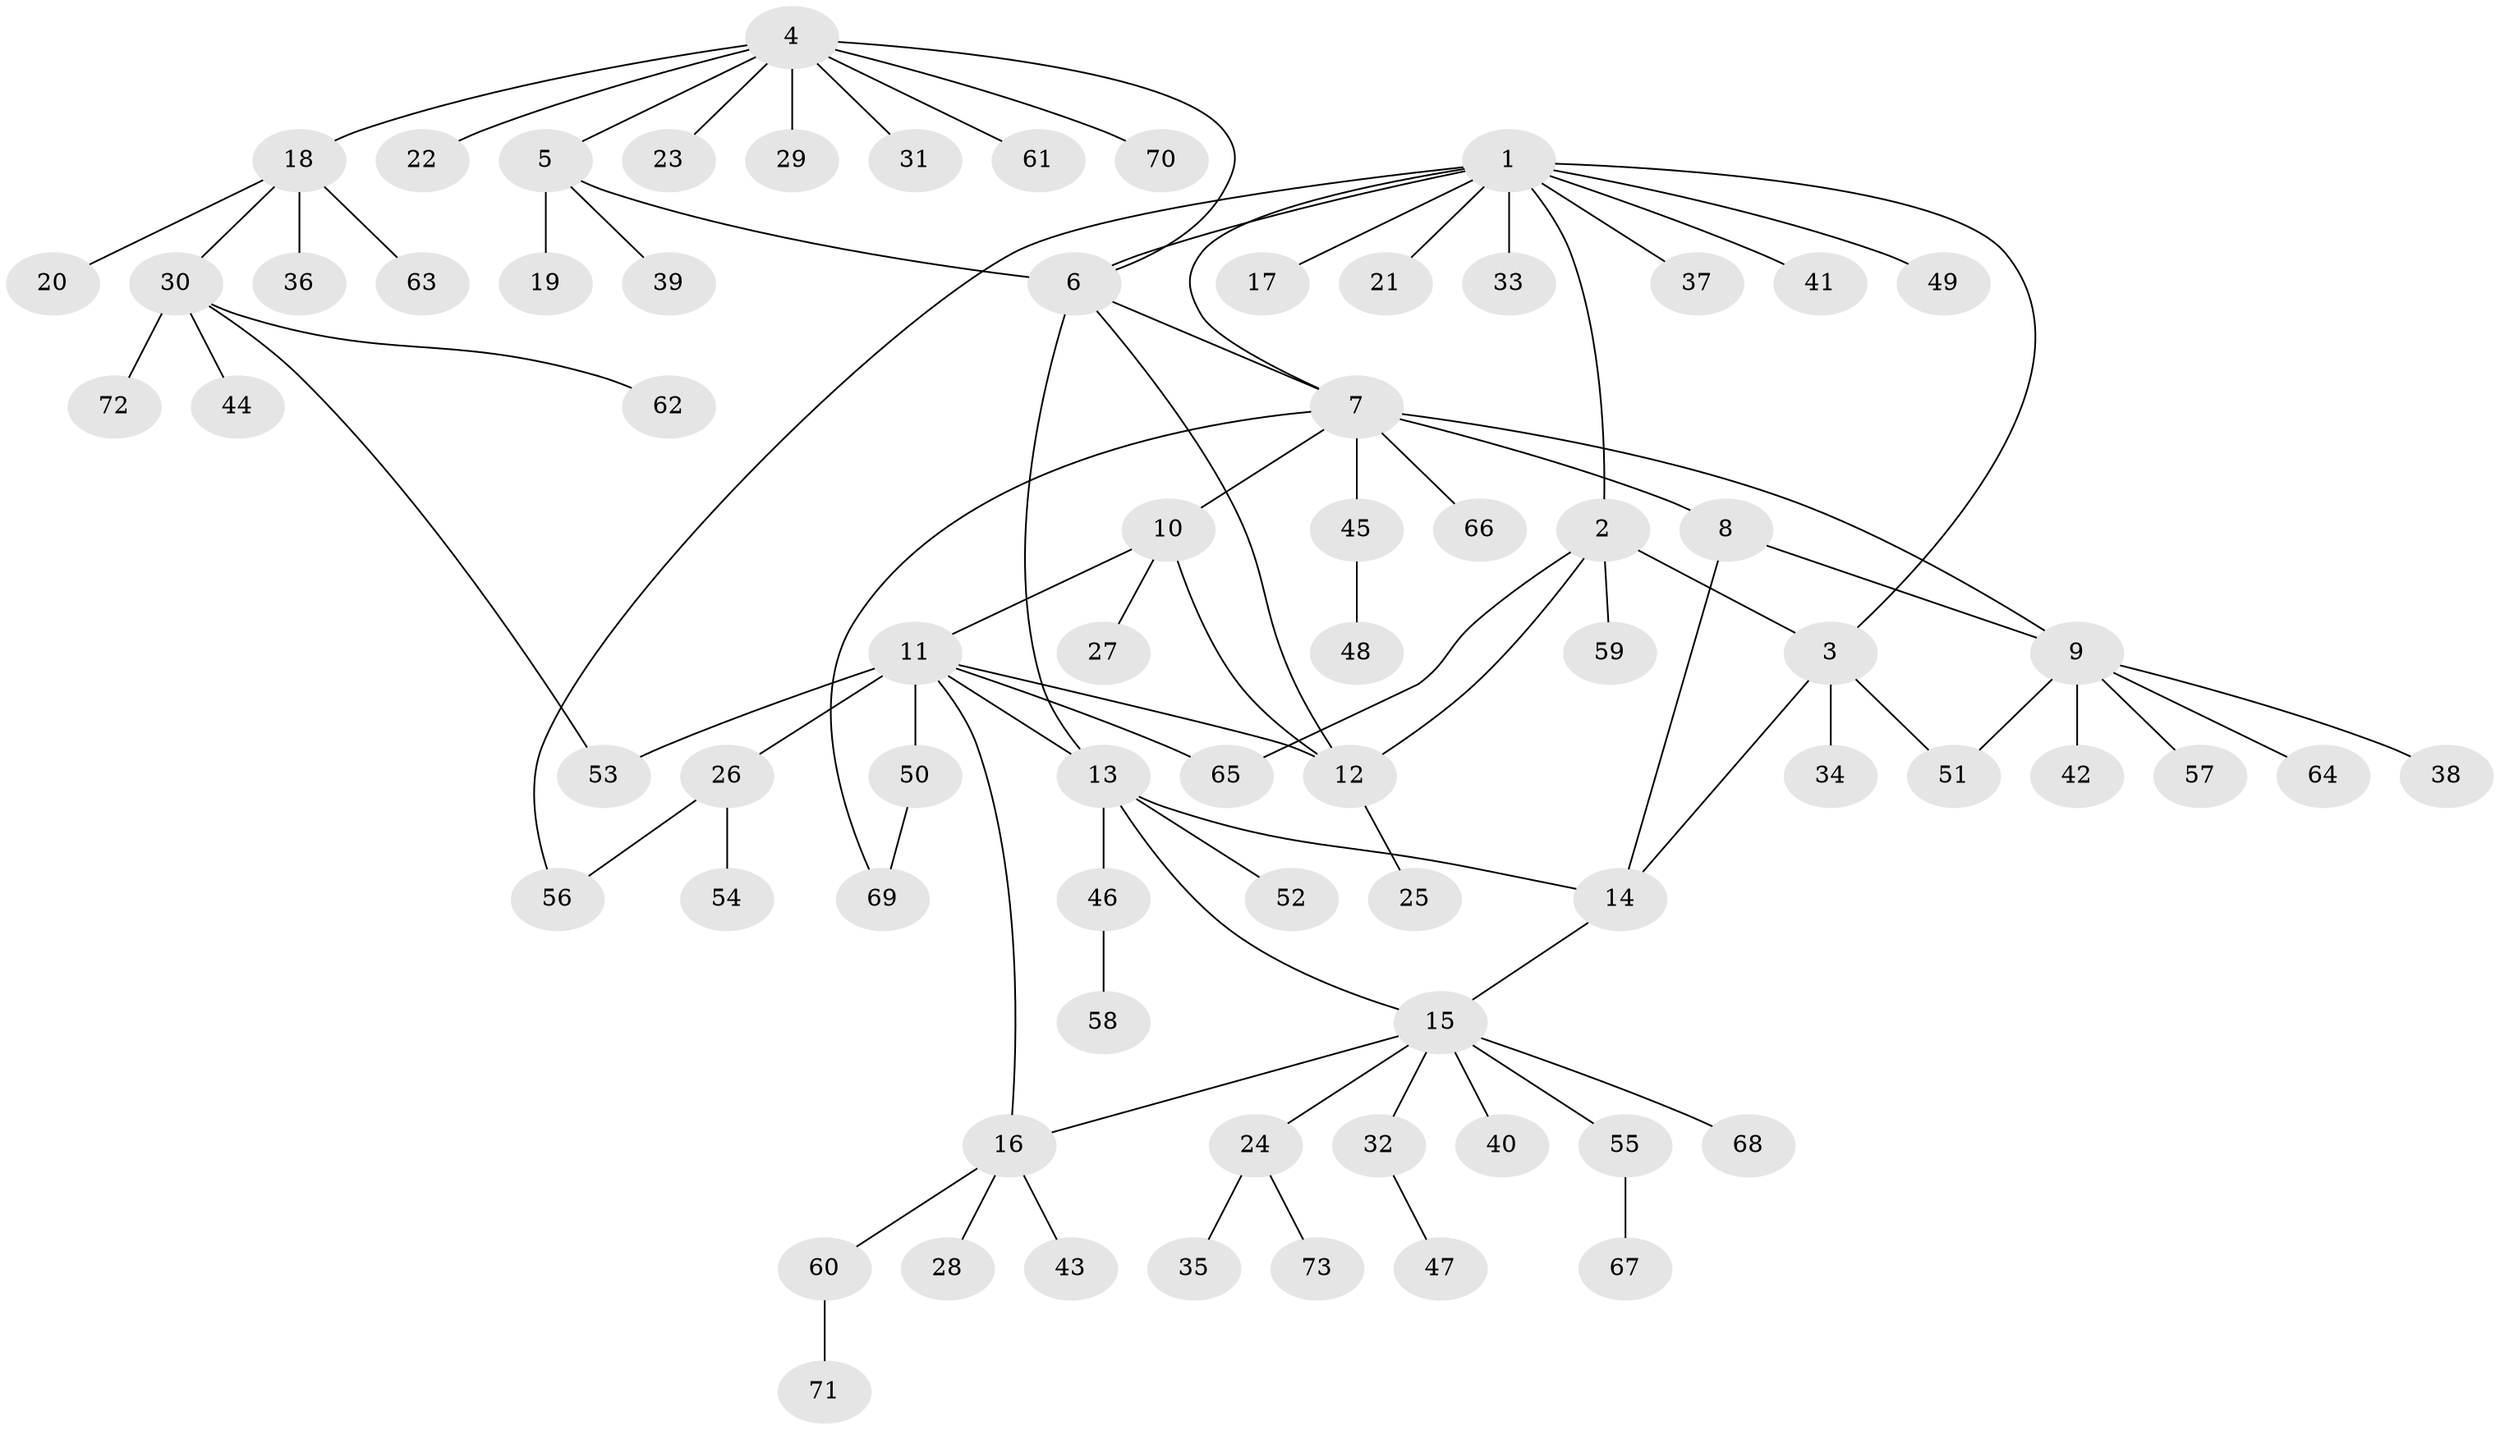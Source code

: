 // Generated by graph-tools (version 1.1) at 2025/55/03/09/25 04:55:25]
// undirected, 73 vertices, 89 edges
graph export_dot {
graph [start="1"]
  node [color=gray90,style=filled];
  1;
  2;
  3;
  4;
  5;
  6;
  7;
  8;
  9;
  10;
  11;
  12;
  13;
  14;
  15;
  16;
  17;
  18;
  19;
  20;
  21;
  22;
  23;
  24;
  25;
  26;
  27;
  28;
  29;
  30;
  31;
  32;
  33;
  34;
  35;
  36;
  37;
  38;
  39;
  40;
  41;
  42;
  43;
  44;
  45;
  46;
  47;
  48;
  49;
  50;
  51;
  52;
  53;
  54;
  55;
  56;
  57;
  58;
  59;
  60;
  61;
  62;
  63;
  64;
  65;
  66;
  67;
  68;
  69;
  70;
  71;
  72;
  73;
  1 -- 2;
  1 -- 3;
  1 -- 6;
  1 -- 7;
  1 -- 17;
  1 -- 21;
  1 -- 33;
  1 -- 37;
  1 -- 41;
  1 -- 49;
  1 -- 56;
  2 -- 3;
  2 -- 12;
  2 -- 59;
  2 -- 65;
  3 -- 14;
  3 -- 34;
  3 -- 51;
  4 -- 5;
  4 -- 6;
  4 -- 18;
  4 -- 22;
  4 -- 23;
  4 -- 29;
  4 -- 31;
  4 -- 61;
  4 -- 70;
  5 -- 6;
  5 -- 19;
  5 -- 39;
  6 -- 7;
  6 -- 12;
  6 -- 13;
  7 -- 8;
  7 -- 9;
  7 -- 10;
  7 -- 45;
  7 -- 66;
  7 -- 69;
  8 -- 9;
  8 -- 14;
  9 -- 38;
  9 -- 42;
  9 -- 51;
  9 -- 57;
  9 -- 64;
  10 -- 11;
  10 -- 12;
  10 -- 27;
  11 -- 12;
  11 -- 13;
  11 -- 16;
  11 -- 26;
  11 -- 50;
  11 -- 53;
  11 -- 65;
  12 -- 25;
  13 -- 14;
  13 -- 15;
  13 -- 46;
  13 -- 52;
  14 -- 15;
  15 -- 16;
  15 -- 24;
  15 -- 32;
  15 -- 40;
  15 -- 55;
  15 -- 68;
  16 -- 28;
  16 -- 43;
  16 -- 60;
  18 -- 20;
  18 -- 30;
  18 -- 36;
  18 -- 63;
  24 -- 35;
  24 -- 73;
  26 -- 54;
  26 -- 56;
  30 -- 44;
  30 -- 53;
  30 -- 62;
  30 -- 72;
  32 -- 47;
  45 -- 48;
  46 -- 58;
  50 -- 69;
  55 -- 67;
  60 -- 71;
}
